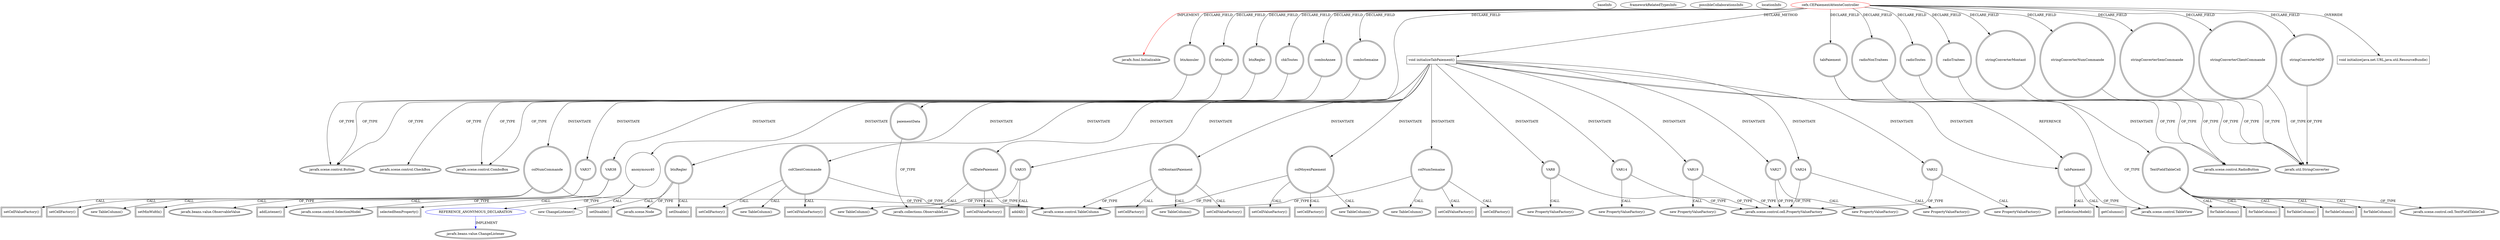 digraph {
baseInfo[graphId=2025,category="extension_graph",isAnonymous=false,possibleRelation=true]
frameworkRelatedTypesInfo[0="javafx.fxml.Initializable"]
possibleCollaborationsInfo[0="2025~CLIENT_METHOD_DECLARATION-INSTANTIATION-~javafx.fxml.Initializable ~javafx.beans.value.ChangeListener ~false~true"]
locationInfo[projectName="bianconejo-CEFX",filePath="/bianconejo-CEFX/CEFX-master/src/cefx/CEPaiementAttenteController.java",contextSignature="CEPaiementAttenteController",graphId="2025"]
0[label="cefx.CEPaiementAttenteController",vertexType="ROOT_CLIENT_CLASS_DECLARATION",isFrameworkType=false,color=red]
1[label="javafx.fxml.Initializable",vertexType="FRAMEWORK_INTERFACE_TYPE",isFrameworkType=true,peripheries=2]
2[label="btnAnnuler",vertexType="FIELD_DECLARATION",isFrameworkType=true,peripheries=2,shape=circle]
3[label="javafx.scene.control.Button",vertexType="FRAMEWORK_CLASS_TYPE",isFrameworkType=true,peripheries=2]
4[label="btnQuitter",vertexType="FIELD_DECLARATION",isFrameworkType=true,peripheries=2,shape=circle]
6[label="btnRegler",vertexType="FIELD_DECLARATION",isFrameworkType=true,peripheries=2,shape=circle]
8[label="chkToutes",vertexType="FIELD_DECLARATION",isFrameworkType=true,peripheries=2,shape=circle]
9[label="javafx.scene.control.CheckBox",vertexType="FRAMEWORK_CLASS_TYPE",isFrameworkType=true,peripheries=2]
10[label="comboAnnee",vertexType="FIELD_DECLARATION",isFrameworkType=true,peripheries=2,shape=circle]
11[label="javafx.scene.control.ComboBox",vertexType="FRAMEWORK_CLASS_TYPE",isFrameworkType=true,peripheries=2]
12[label="comboSemaine",vertexType="FIELD_DECLARATION",isFrameworkType=true,peripheries=2,shape=circle]
14[label="paiementData",vertexType="FIELD_DECLARATION",isFrameworkType=true,peripheries=2,shape=circle]
15[label="javafx.collections.ObservableList",vertexType="FRAMEWORK_INTERFACE_TYPE",isFrameworkType=true,peripheries=2]
16[label="radioNonTraitees",vertexType="FIELD_DECLARATION",isFrameworkType=true,peripheries=2,shape=circle]
17[label="javafx.scene.control.RadioButton",vertexType="FRAMEWORK_CLASS_TYPE",isFrameworkType=true,peripheries=2]
18[label="radioToutes",vertexType="FIELD_DECLARATION",isFrameworkType=true,peripheries=2,shape=circle]
20[label="radioTraitees",vertexType="FIELD_DECLARATION",isFrameworkType=true,peripheries=2,shape=circle]
22[label="stringConverterClientCommande",vertexType="FIELD_DECLARATION",isFrameworkType=true,peripheries=2,shape=circle]
23[label="javafx.util.StringConverter",vertexType="FRAMEWORK_CLASS_TYPE",isFrameworkType=true,peripheries=2]
24[label="stringConverterMDP",vertexType="FIELD_DECLARATION",isFrameworkType=true,peripheries=2,shape=circle]
26[label="stringConverterMontant",vertexType="FIELD_DECLARATION",isFrameworkType=true,peripheries=2,shape=circle]
28[label="stringConverterNumCommande",vertexType="FIELD_DECLARATION",isFrameworkType=true,peripheries=2,shape=circle]
30[label="stringConverterSemCommande",vertexType="FIELD_DECLARATION",isFrameworkType=true,peripheries=2,shape=circle]
32[label="tabPaiement",vertexType="FIELD_DECLARATION",isFrameworkType=true,peripheries=2,shape=circle]
33[label="javafx.scene.control.TableView",vertexType="FRAMEWORK_CLASS_TYPE",isFrameworkType=true,peripheries=2]
34[label="void initialize(java.net.URL,java.util.ResourceBundle)",vertexType="OVERRIDING_METHOD_DECLARATION",isFrameworkType=false,shape=box]
50[label="void initializeTabPaiement()",vertexType="CLIENT_METHOD_DECLARATION",isFrameworkType=false,shape=box]
52[label="colNumSemaine",vertexType="VARIABLE_EXPRESION",isFrameworkType=true,peripheries=2,shape=circle]
53[label="javafx.scene.control.TableColumn",vertexType="FRAMEWORK_CLASS_TYPE",isFrameworkType=true,peripheries=2]
51[label="new TableColumn()",vertexType="CONSTRUCTOR_CALL",isFrameworkType=true,peripheries=2]
55[label="setCellValueFactory()",vertexType="INSIDE_CALL",isFrameworkType=true,peripheries=2,shape=box]
57[label="VAR8",vertexType="VARIABLE_EXPRESION",isFrameworkType=true,peripheries=2,shape=circle]
58[label="javafx.scene.control.cell.PropertyValueFactory",vertexType="FRAMEWORK_CLASS_TYPE",isFrameworkType=true,peripheries=2]
56[label="new PropertyValueFactory()",vertexType="CONSTRUCTOR_CALL",isFrameworkType=true,peripheries=2]
60[label="setCellFactory()",vertexType="INSIDE_CALL",isFrameworkType=true,peripheries=2,shape=box]
61[label="TextFieldTableCell",vertexType="VARIABLE_EXPRESION",isFrameworkType=true,peripheries=2,shape=circle]
63[label="javafx.scene.control.cell.TextFieldTableCell",vertexType="FRAMEWORK_CLASS_TYPE",isFrameworkType=true,peripheries=2]
62[label="forTableColumn()",vertexType="INSIDE_CALL",isFrameworkType=true,peripheries=2,shape=box]
65[label="colNumCommande",vertexType="VARIABLE_EXPRESION",isFrameworkType=true,peripheries=2,shape=circle]
64[label="new TableColumn()",vertexType="CONSTRUCTOR_CALL",isFrameworkType=true,peripheries=2]
68[label="setMinWidth()",vertexType="INSIDE_CALL",isFrameworkType=true,peripheries=2,shape=box]
70[label="setCellValueFactory()",vertexType="INSIDE_CALL",isFrameworkType=true,peripheries=2,shape=box]
72[label="VAR14",vertexType="VARIABLE_EXPRESION",isFrameworkType=true,peripheries=2,shape=circle]
71[label="new PropertyValueFactory()",vertexType="CONSTRUCTOR_CALL",isFrameworkType=true,peripheries=2]
75[label="setCellFactory()",vertexType="INSIDE_CALL",isFrameworkType=true,peripheries=2,shape=box]
77[label="forTableColumn()",vertexType="INSIDE_CALL",isFrameworkType=true,peripheries=2,shape=box]
79[label="colClientCommande",vertexType="VARIABLE_EXPRESION",isFrameworkType=true,peripheries=2,shape=circle]
78[label="new TableColumn()",vertexType="CONSTRUCTOR_CALL",isFrameworkType=true,peripheries=2]
82[label="setCellValueFactory()",vertexType="INSIDE_CALL",isFrameworkType=true,peripheries=2,shape=box]
84[label="VAR19",vertexType="VARIABLE_EXPRESION",isFrameworkType=true,peripheries=2,shape=circle]
83[label="new PropertyValueFactory()",vertexType="CONSTRUCTOR_CALL",isFrameworkType=true,peripheries=2]
87[label="setCellFactory()",vertexType="INSIDE_CALL",isFrameworkType=true,peripheries=2,shape=box]
89[label="forTableColumn()",vertexType="INSIDE_CALL",isFrameworkType=true,peripheries=2,shape=box]
91[label="colDatePaiement",vertexType="VARIABLE_EXPRESION",isFrameworkType=true,peripheries=2,shape=circle]
90[label="new TableColumn()",vertexType="CONSTRUCTOR_CALL",isFrameworkType=true,peripheries=2]
94[label="setCellValueFactory()",vertexType="INSIDE_CALL",isFrameworkType=true,peripheries=2,shape=box]
96[label="VAR24",vertexType="VARIABLE_EXPRESION",isFrameworkType=true,peripheries=2,shape=circle]
95[label="new PropertyValueFactory()",vertexType="CONSTRUCTOR_CALL",isFrameworkType=true,peripheries=2]
99[label="colMontantPaiement",vertexType="VARIABLE_EXPRESION",isFrameworkType=true,peripheries=2,shape=circle]
98[label="new TableColumn()",vertexType="CONSTRUCTOR_CALL",isFrameworkType=true,peripheries=2]
102[label="setCellValueFactory()",vertexType="INSIDE_CALL",isFrameworkType=true,peripheries=2,shape=box]
104[label="VAR27",vertexType="VARIABLE_EXPRESION",isFrameworkType=true,peripheries=2,shape=circle]
103[label="new PropertyValueFactory()",vertexType="CONSTRUCTOR_CALL",isFrameworkType=true,peripheries=2]
107[label="setCellFactory()",vertexType="INSIDE_CALL",isFrameworkType=true,peripheries=2,shape=box]
109[label="forTableColumn()",vertexType="INSIDE_CALL",isFrameworkType=true,peripheries=2,shape=box]
111[label="colMoyenPaiement",vertexType="VARIABLE_EXPRESION",isFrameworkType=true,peripheries=2,shape=circle]
110[label="new TableColumn()",vertexType="CONSTRUCTOR_CALL",isFrameworkType=true,peripheries=2]
114[label="setCellValueFactory()",vertexType="INSIDE_CALL",isFrameworkType=true,peripheries=2,shape=box]
116[label="VAR32",vertexType="VARIABLE_EXPRESION",isFrameworkType=true,peripheries=2,shape=circle]
115[label="new PropertyValueFactory()",vertexType="CONSTRUCTOR_CALL",isFrameworkType=true,peripheries=2]
119[label="setCellFactory()",vertexType="INSIDE_CALL",isFrameworkType=true,peripheries=2,shape=box]
121[label="forTableColumn()",vertexType="INSIDE_CALL",isFrameworkType=true,peripheries=2,shape=box]
122[label="VAR35",vertexType="VARIABLE_EXPRESION",isFrameworkType=true,peripheries=2,shape=circle]
123[label="addAll()",vertexType="INSIDE_CALL",isFrameworkType=true,peripheries=2,shape=box]
125[label="tabPaiement",vertexType="VARIABLE_EXPRESION",isFrameworkType=true,peripheries=2,shape=circle]
126[label="getColumns()",vertexType="INSIDE_CALL",isFrameworkType=true,peripheries=2,shape=box]
128[label="VAR37",vertexType="VARIABLE_EXPRESION",isFrameworkType=true,peripheries=2,shape=circle]
130[label="javafx.beans.value.ObservableValue",vertexType="FRAMEWORK_INTERFACE_TYPE",isFrameworkType=true,peripheries=2]
129[label="addListener()",vertexType="INSIDE_CALL",isFrameworkType=true,peripheries=2,shape=box]
131[label="VAR38",vertexType="VARIABLE_EXPRESION",isFrameworkType=true,peripheries=2,shape=circle]
133[label="javafx.scene.control.SelectionModel",vertexType="FRAMEWORK_CLASS_TYPE",isFrameworkType=true,peripheries=2]
132[label="selectedItemProperty()",vertexType="INSIDE_CALL",isFrameworkType=true,peripheries=2,shape=box]
135[label="getSelectionModel()",vertexType="INSIDE_CALL",isFrameworkType=true,peripheries=2,shape=box]
137[label="anonymous40",vertexType="VARIABLE_EXPRESION",isFrameworkType=false,shape=circle]
138[label="REFERENCE_ANONYMOUS_DECLARATION",vertexType="REFERENCE_ANONYMOUS_DECLARATION",isFrameworkType=false,color=blue]
139[label="javafx.beans.value.ChangeListener",vertexType="FRAMEWORK_INTERFACE_TYPE",isFrameworkType=true,peripheries=2]
136[label="new ChangeListener()",vertexType="CONSTRUCTOR_CALL",isFrameworkType=false]
140[label="btnRegler",vertexType="VARIABLE_EXPRESION",isFrameworkType=true,peripheries=2,shape=circle]
142[label="javafx.scene.Node",vertexType="FRAMEWORK_CLASS_TYPE",isFrameworkType=true,peripheries=2]
141[label="setDisable()",vertexType="INSIDE_CALL",isFrameworkType=true,peripheries=2,shape=box]
144[label="setDisable()",vertexType="INSIDE_CALL",isFrameworkType=true,peripheries=2,shape=box]
0->1[label="IMPLEMENT",color=red]
0->2[label="DECLARE_FIELD"]
2->3[label="OF_TYPE"]
0->4[label="DECLARE_FIELD"]
4->3[label="OF_TYPE"]
0->6[label="DECLARE_FIELD"]
6->3[label="OF_TYPE"]
0->8[label="DECLARE_FIELD"]
8->9[label="OF_TYPE"]
0->10[label="DECLARE_FIELD"]
10->11[label="OF_TYPE"]
0->12[label="DECLARE_FIELD"]
12->11[label="OF_TYPE"]
0->14[label="DECLARE_FIELD"]
14->15[label="OF_TYPE"]
0->16[label="DECLARE_FIELD"]
16->17[label="OF_TYPE"]
0->18[label="DECLARE_FIELD"]
18->17[label="OF_TYPE"]
0->20[label="DECLARE_FIELD"]
20->17[label="OF_TYPE"]
0->22[label="DECLARE_FIELD"]
22->23[label="OF_TYPE"]
0->24[label="DECLARE_FIELD"]
24->23[label="OF_TYPE"]
0->26[label="DECLARE_FIELD"]
26->23[label="OF_TYPE"]
0->28[label="DECLARE_FIELD"]
28->23[label="OF_TYPE"]
0->30[label="DECLARE_FIELD"]
30->23[label="OF_TYPE"]
0->32[label="DECLARE_FIELD"]
32->33[label="OF_TYPE"]
0->34[label="OVERRIDE"]
0->50[label="DECLARE_METHOD"]
50->52[label="INSTANTIATE"]
52->53[label="OF_TYPE"]
52->51[label="CALL"]
52->55[label="CALL"]
50->57[label="INSTANTIATE"]
57->58[label="OF_TYPE"]
57->56[label="CALL"]
52->60[label="CALL"]
50->61[label="INSTANTIATE"]
61->63[label="OF_TYPE"]
61->62[label="CALL"]
50->65[label="INSTANTIATE"]
65->53[label="OF_TYPE"]
65->64[label="CALL"]
65->68[label="CALL"]
65->70[label="CALL"]
50->72[label="INSTANTIATE"]
72->58[label="OF_TYPE"]
72->71[label="CALL"]
65->75[label="CALL"]
61->77[label="CALL"]
50->79[label="INSTANTIATE"]
79->53[label="OF_TYPE"]
79->78[label="CALL"]
79->82[label="CALL"]
50->84[label="INSTANTIATE"]
84->58[label="OF_TYPE"]
84->83[label="CALL"]
79->87[label="CALL"]
61->89[label="CALL"]
50->91[label="INSTANTIATE"]
91->53[label="OF_TYPE"]
91->90[label="CALL"]
91->94[label="CALL"]
50->96[label="INSTANTIATE"]
96->58[label="OF_TYPE"]
96->95[label="CALL"]
50->99[label="INSTANTIATE"]
99->53[label="OF_TYPE"]
99->98[label="CALL"]
99->102[label="CALL"]
50->104[label="INSTANTIATE"]
104->58[label="OF_TYPE"]
104->103[label="CALL"]
99->107[label="CALL"]
61->109[label="CALL"]
50->111[label="INSTANTIATE"]
111->53[label="OF_TYPE"]
111->110[label="CALL"]
111->114[label="CALL"]
50->116[label="INSTANTIATE"]
116->58[label="OF_TYPE"]
116->115[label="CALL"]
111->119[label="CALL"]
61->121[label="CALL"]
50->122[label="INSTANTIATE"]
122->15[label="OF_TYPE"]
122->123[label="CALL"]
50->125[label="INSTANTIATE"]
32->125[label="REFERENCE"]
125->33[label="OF_TYPE"]
125->126[label="CALL"]
50->128[label="INSTANTIATE"]
128->130[label="OF_TYPE"]
128->129[label="CALL"]
50->131[label="INSTANTIATE"]
131->133[label="OF_TYPE"]
131->132[label="CALL"]
125->135[label="CALL"]
50->137[label="INSTANTIATE"]
138->139[label="IMPLEMENT",color=blue]
137->138[label="OF_TYPE"]
137->136[label="CALL"]
50->140[label="INSTANTIATE"]
140->142[label="OF_TYPE"]
140->141[label="CALL"]
140->144[label="CALL"]
}
